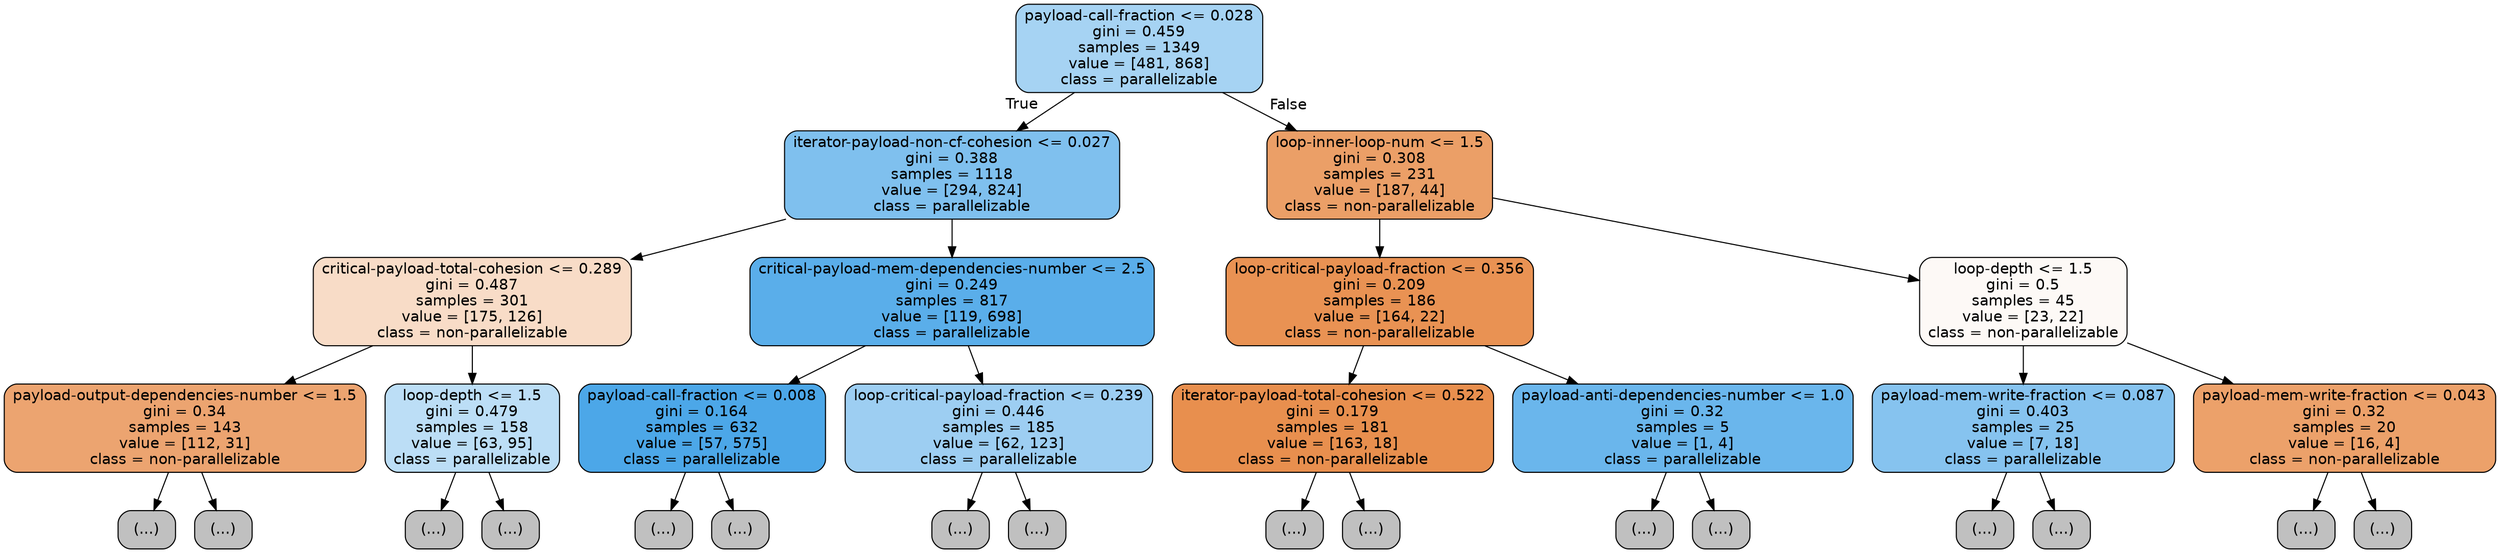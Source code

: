 digraph Tree {
node [shape=box, style="filled, rounded", color="black", fontname=helvetica] ;
edge [fontname=helvetica] ;
0 [label="payload-call-fraction <= 0.028\ngini = 0.459\nsamples = 1349\nvalue = [481, 868]\nclass = parallelizable", fillcolor="#399de572"] ;
1 [label="iterator-payload-non-cf-cohesion <= 0.027\ngini = 0.388\nsamples = 1118\nvalue = [294, 824]\nclass = parallelizable", fillcolor="#399de5a4"] ;
0 -> 1 [labeldistance=2.5, labelangle=45, headlabel="True"] ;
2 [label="critical-payload-total-cohesion <= 0.289\ngini = 0.487\nsamples = 301\nvalue = [175, 126]\nclass = non-parallelizable", fillcolor="#e5813947"] ;
1 -> 2 ;
3 [label="payload-output-dependencies-number <= 1.5\ngini = 0.34\nsamples = 143\nvalue = [112, 31]\nclass = non-parallelizable", fillcolor="#e58139b8"] ;
2 -> 3 ;
4 [label="(...)", fillcolor="#C0C0C0"] ;
3 -> 4 ;
27 [label="(...)", fillcolor="#C0C0C0"] ;
3 -> 27 ;
38 [label="loop-depth <= 1.5\ngini = 0.479\nsamples = 158\nvalue = [63, 95]\nclass = parallelizable", fillcolor="#399de556"] ;
2 -> 38 ;
39 [label="(...)", fillcolor="#C0C0C0"] ;
38 -> 39 ;
44 [label="(...)", fillcolor="#C0C0C0"] ;
38 -> 44 ;
69 [label="critical-payload-mem-dependencies-number <= 2.5\ngini = 0.249\nsamples = 817\nvalue = [119, 698]\nclass = parallelizable", fillcolor="#399de5d4"] ;
1 -> 69 ;
70 [label="payload-call-fraction <= 0.008\ngini = 0.164\nsamples = 632\nvalue = [57, 575]\nclass = parallelizable", fillcolor="#399de5e6"] ;
69 -> 70 ;
71 [label="(...)", fillcolor="#C0C0C0"] ;
70 -> 71 ;
162 [label="(...)", fillcolor="#C0C0C0"] ;
70 -> 162 ;
169 [label="loop-critical-payload-fraction <= 0.239\ngini = 0.446\nsamples = 185\nvalue = [62, 123]\nclass = parallelizable", fillcolor="#399de57e"] ;
69 -> 169 ;
170 [label="(...)", fillcolor="#C0C0C0"] ;
169 -> 170 ;
205 [label="(...)", fillcolor="#C0C0C0"] ;
169 -> 205 ;
226 [label="loop-inner-loop-num <= 1.5\ngini = 0.308\nsamples = 231\nvalue = [187, 44]\nclass = non-parallelizable", fillcolor="#e58139c3"] ;
0 -> 226 [labeldistance=2.5, labelangle=-45, headlabel="False"] ;
227 [label="loop-critical-payload-fraction <= 0.356\ngini = 0.209\nsamples = 186\nvalue = [164, 22]\nclass = non-parallelizable", fillcolor="#e58139dd"] ;
226 -> 227 ;
228 [label="iterator-payload-total-cohesion <= 0.522\ngini = 0.179\nsamples = 181\nvalue = [163, 18]\nclass = non-parallelizable", fillcolor="#e58139e3"] ;
227 -> 228 ;
229 [label="(...)", fillcolor="#C0C0C0"] ;
228 -> 229 ;
256 [label="(...)", fillcolor="#C0C0C0"] ;
228 -> 256 ;
259 [label="payload-anti-dependencies-number <= 1.0\ngini = 0.32\nsamples = 5\nvalue = [1, 4]\nclass = parallelizable", fillcolor="#399de5bf"] ;
227 -> 259 ;
260 [label="(...)", fillcolor="#C0C0C0"] ;
259 -> 260 ;
261 [label="(...)", fillcolor="#C0C0C0"] ;
259 -> 261 ;
262 [label="loop-depth <= 1.5\ngini = 0.5\nsamples = 45\nvalue = [23, 22]\nclass = non-parallelizable", fillcolor="#e581390b"] ;
226 -> 262 ;
263 [label="payload-mem-write-fraction <= 0.087\ngini = 0.403\nsamples = 25\nvalue = [7, 18]\nclass = parallelizable", fillcolor="#399de59c"] ;
262 -> 263 ;
264 [label="(...)", fillcolor="#C0C0C0"] ;
263 -> 264 ;
265 [label="(...)", fillcolor="#C0C0C0"] ;
263 -> 265 ;
272 [label="payload-mem-write-fraction <= 0.043\ngini = 0.32\nsamples = 20\nvalue = [16, 4]\nclass = non-parallelizable", fillcolor="#e58139bf"] ;
262 -> 272 ;
273 [label="(...)", fillcolor="#C0C0C0"] ;
272 -> 273 ;
274 [label="(...)", fillcolor="#C0C0C0"] ;
272 -> 274 ;
}